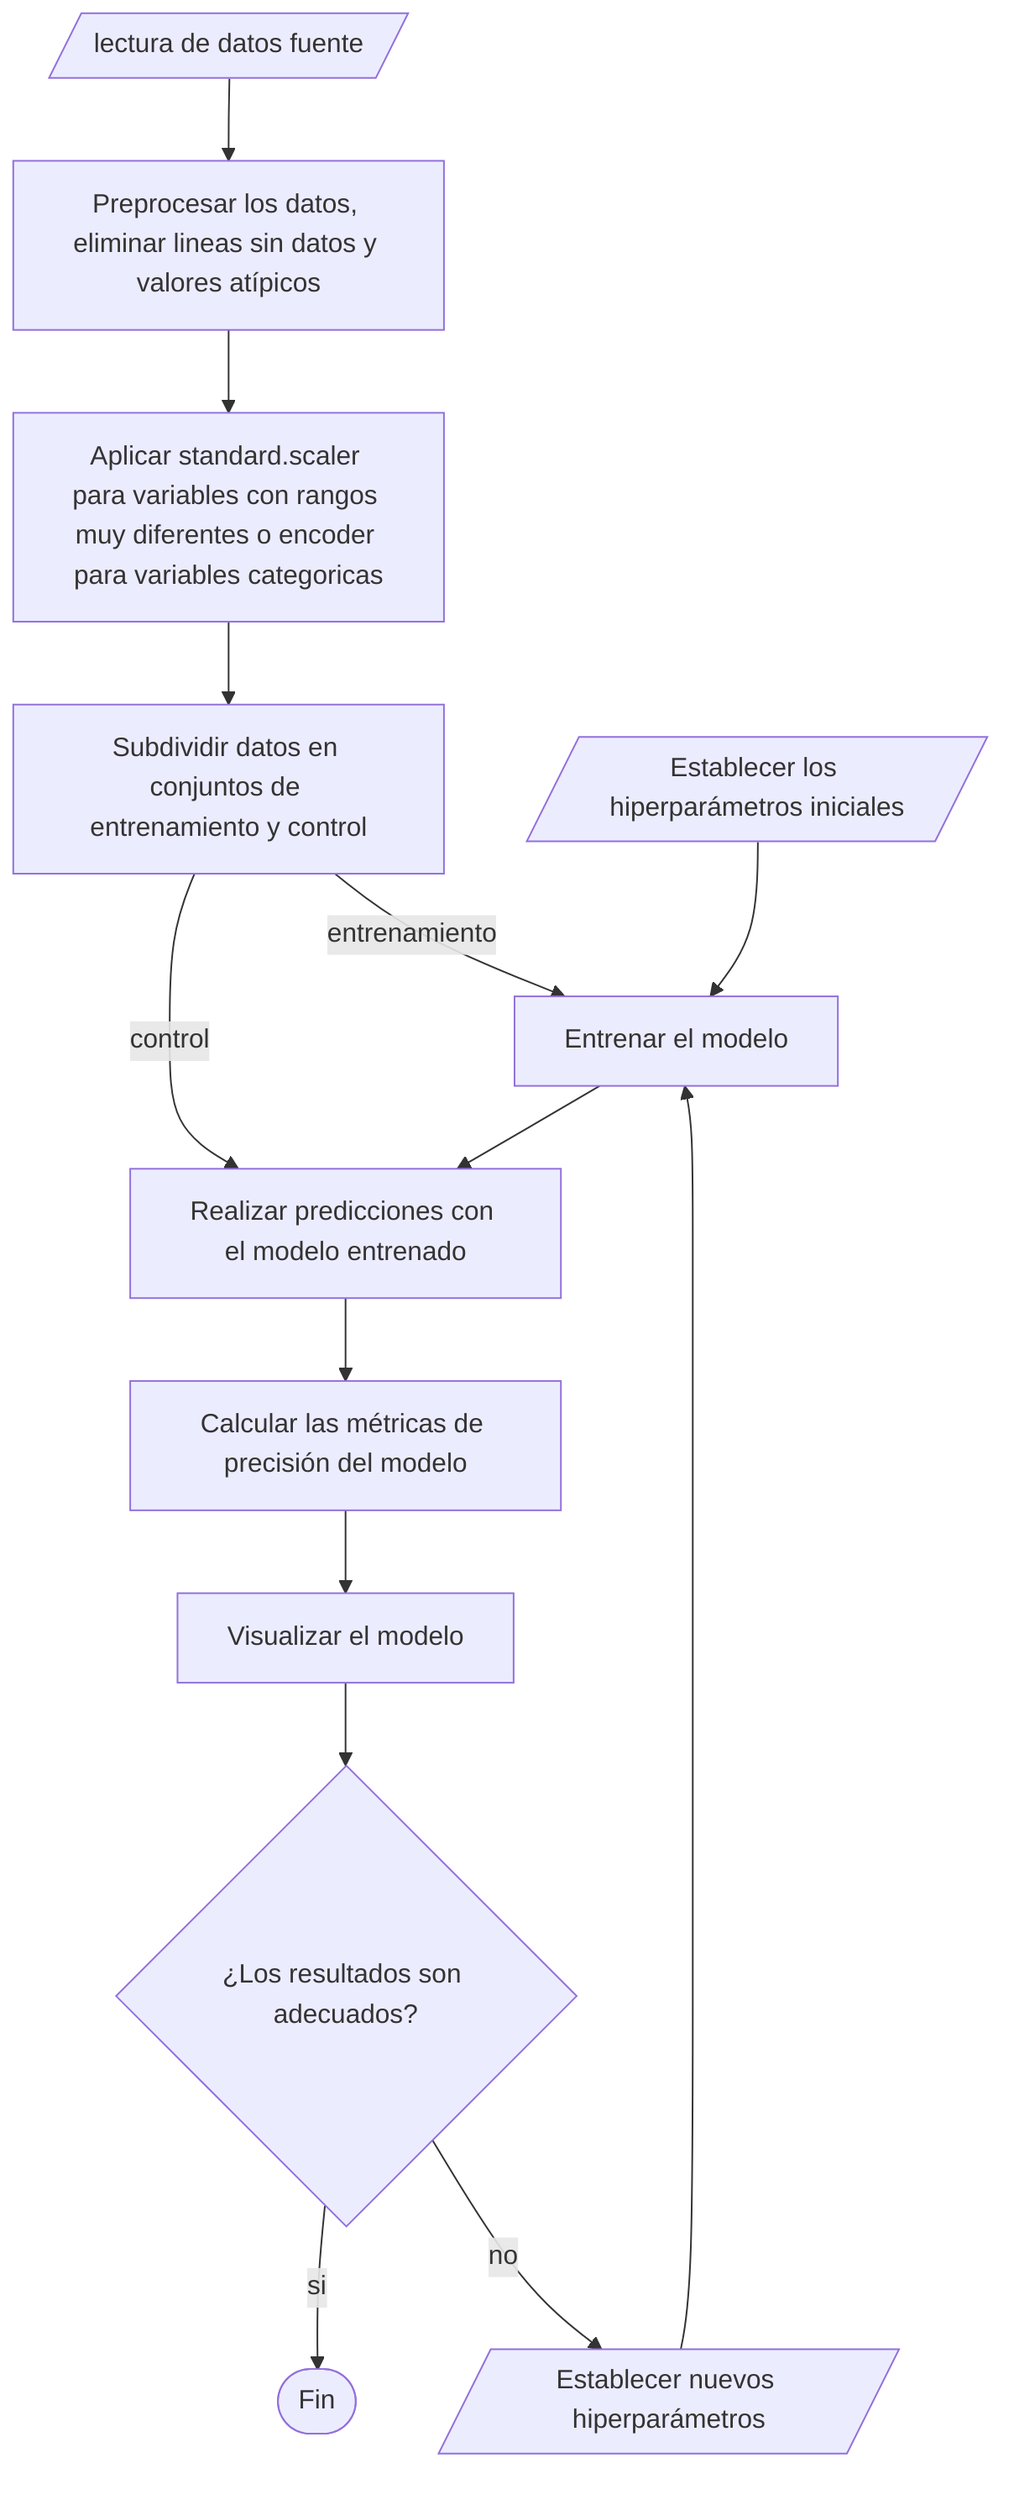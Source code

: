 flowchart TD
  A[/lectura de datos fuente/] --> B
  B[Preprocesar los datos, eliminar lineas sin datos y valores atípicos] --> C
  C[Aplicar standard.scaler para variables con rangos muy diferentes o encoder para variables categoricas] --> D
  D[Subdividir datos en conjuntos de entrenamiento y control] -- entrenamiento --> E
  D -- control --> F
  Hp[/Establecer los hiperparámetros iniciales/] --> E
  E[Entrenar el modelo] --> F
  F[Realizar predicciones con el modelo entrenado] --> G
  G[Calcular las métricas de precisión del modelo] --> H
  H[Visualizar el modelo] --> I
  I{¿Los resultados son adecuados?} -- si --> Z
  I -- no --> HpN
  HpN[/Establecer nuevos hiperparámetros/] --> E
  Z([Fin])